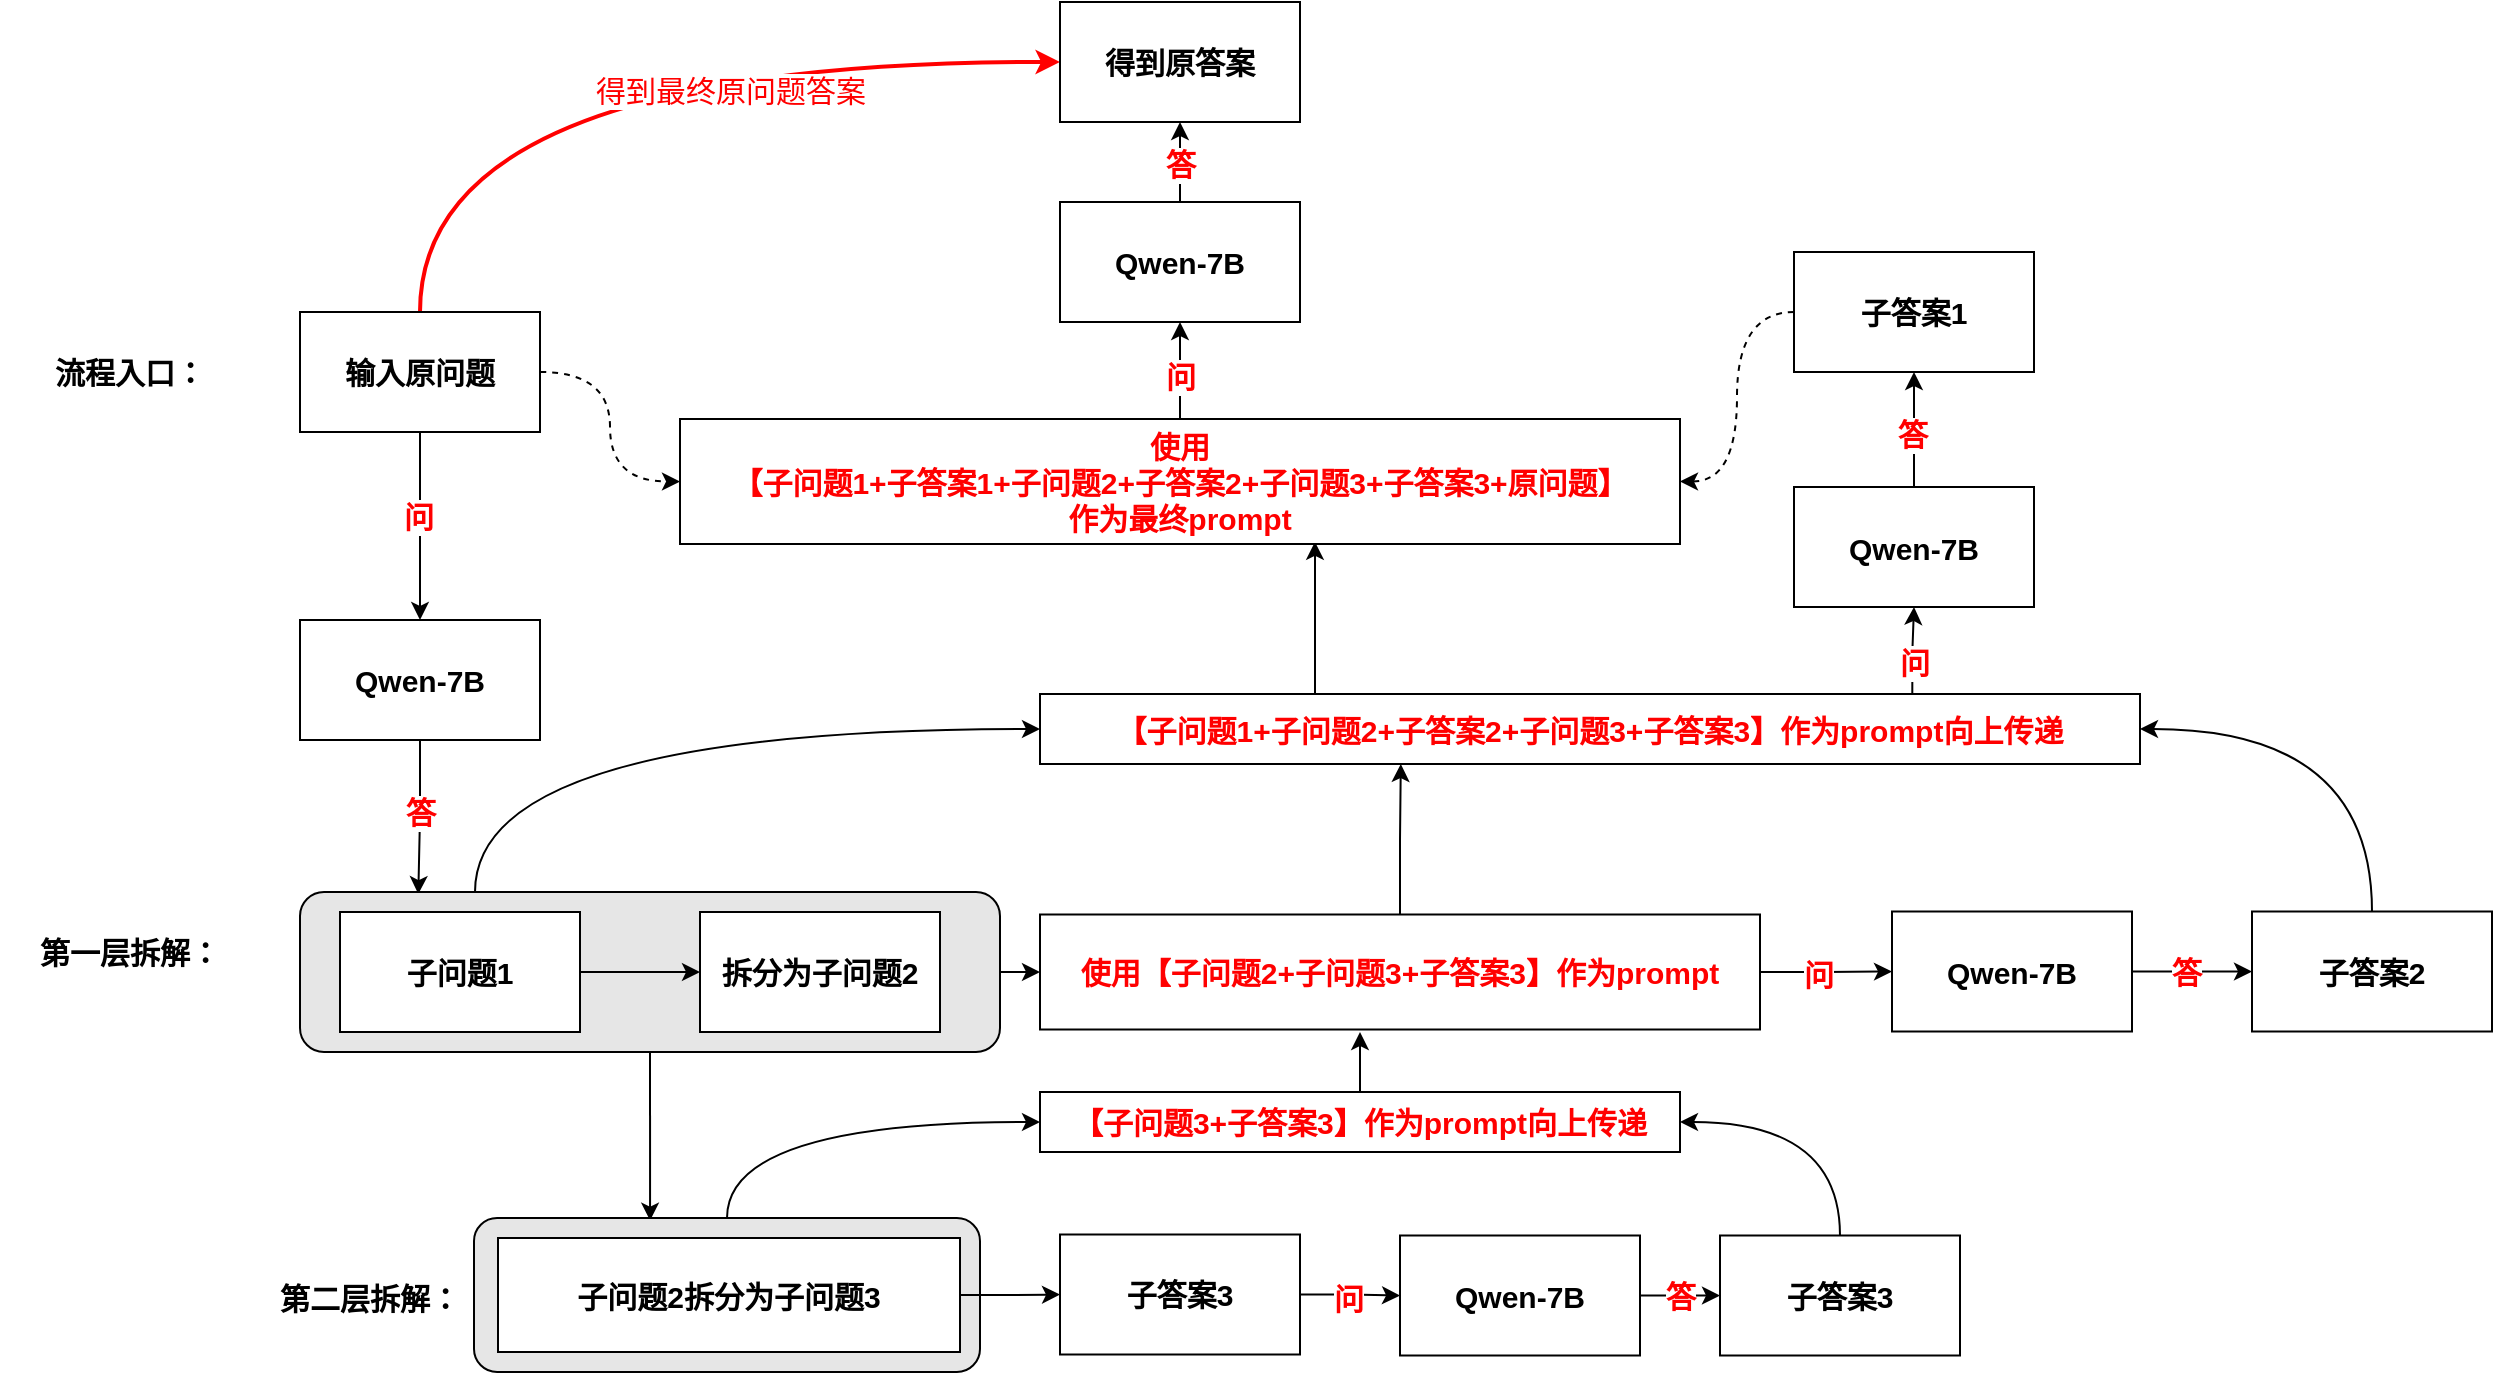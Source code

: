 <mxfile version="21.6.5" type="github">
  <diagram name="Page-1" id="c7558073-3199-34d8-9f00-42111426c3f3">
    <mxGraphModel dx="2388" dy="882" grid="1" gridSize="10" guides="1" tooltips="1" connect="1" arrows="1" fold="1" page="1" pageScale="1" pageWidth="826" pageHeight="1169" background="none" math="0" shadow="0">
      <root>
        <mxCell id="0" />
        <mxCell id="1" parent="0" />
        <mxCell id="9e882PETM-GQ6MXl8-cD-100" style="edgeStyle=orthogonalEdgeStyle;rounded=0;orthogonalLoop=1;jettySize=auto;html=1;entryX=0.5;entryY=0;entryDx=0;entryDy=0;fontSize=15;" edge="1" parent="1" source="9e882PETM-GQ6MXl8-cD-97" target="9e882PETM-GQ6MXl8-cD-99">
          <mxGeometry relative="1" as="geometry" />
        </mxCell>
        <mxCell id="9e882PETM-GQ6MXl8-cD-101" value="&lt;font color=&quot;#ff0000&quot; style=&quot;font-size: 15px;&quot;&gt;&lt;b style=&quot;font-size: 15px;&quot;&gt;问&lt;/b&gt;&lt;/font&gt;" style="edgeLabel;html=1;align=center;verticalAlign=middle;resizable=0;points=[];fontSize=15;" vertex="1" connectable="0" parent="9e882PETM-GQ6MXl8-cD-100">
          <mxGeometry x="-0.12" y="-1" relative="1" as="geometry">
            <mxPoint as="offset" />
          </mxGeometry>
        </mxCell>
        <mxCell id="9e882PETM-GQ6MXl8-cD-145" style="edgeStyle=orthogonalEdgeStyle;rounded=0;orthogonalLoop=1;jettySize=auto;html=1;exitX=1;exitY=0.5;exitDx=0;exitDy=0;entryX=0;entryY=0.5;entryDx=0;entryDy=0;curved=1;dashed=1;fontSize=15;" edge="1" parent="1" source="9e882PETM-GQ6MXl8-cD-97" target="9e882PETM-GQ6MXl8-cD-144">
          <mxGeometry relative="1" as="geometry" />
        </mxCell>
        <mxCell id="9e882PETM-GQ6MXl8-cD-158" style="edgeStyle=orthogonalEdgeStyle;rounded=0;orthogonalLoop=1;jettySize=auto;html=1;exitX=0.5;exitY=0;exitDx=0;exitDy=0;entryX=0;entryY=0.5;entryDx=0;entryDy=0;curved=1;strokeColor=#FF0000;strokeWidth=2;fontSize=15;" edge="1" parent="1" source="9e882PETM-GQ6MXl8-cD-97" target="9e882PETM-GQ6MXl8-cD-155">
          <mxGeometry relative="1" as="geometry" />
        </mxCell>
        <mxCell id="9e882PETM-GQ6MXl8-cD-159" value="&lt;font color=&quot;#ff0000&quot; style=&quot;font-size: 15px;&quot;&gt;得到最终原问题答案&lt;/font&gt;" style="edgeLabel;html=1;align=center;verticalAlign=middle;resizable=0;points=[];fontSize=15;" vertex="1" connectable="0" parent="9e882PETM-GQ6MXl8-cD-158">
          <mxGeometry x="0.258" y="-14" relative="1" as="geometry">
            <mxPoint as="offset" />
          </mxGeometry>
        </mxCell>
        <mxCell id="9e882PETM-GQ6MXl8-cD-97" value="&lt;font style=&quot;font-size: 15px;&quot;&gt;&lt;b style=&quot;font-size: 15px;&quot;&gt;输入原问题&lt;/b&gt;&lt;/font&gt;" style="rounded=0;whiteSpace=wrap;html=1;fontSize=15;" vertex="1" parent="1">
          <mxGeometry x="-150" y="390" width="120" height="60" as="geometry" />
        </mxCell>
        <mxCell id="9e882PETM-GQ6MXl8-cD-98" value="&lt;b style=&quot;font-size: 15px;&quot;&gt;&lt;font style=&quot;font-size: 15px;&quot;&gt;流程入口：&lt;/font&gt;&lt;/b&gt;" style="text;html=1;strokeColor=none;fillColor=none;align=center;verticalAlign=middle;whiteSpace=wrap;rounded=0;fontSize=15;" vertex="1" parent="1">
          <mxGeometry x="-280" y="408.75" width="90" height="22.5" as="geometry" />
        </mxCell>
        <mxCell id="9e882PETM-GQ6MXl8-cD-113" style="edgeStyle=orthogonalEdgeStyle;rounded=0;orthogonalLoop=1;jettySize=auto;html=1;exitX=0.5;exitY=1;exitDx=0;exitDy=0;entryX=0.169;entryY=0.013;entryDx=0;entryDy=0;entryPerimeter=0;fontSize=15;" edge="1" parent="1" source="9e882PETM-GQ6MXl8-cD-99" target="9e882PETM-GQ6MXl8-cD-109">
          <mxGeometry relative="1" as="geometry" />
        </mxCell>
        <mxCell id="9e882PETM-GQ6MXl8-cD-114" value="&lt;b style=&quot;border-color: var(--border-color); color: rgb(255, 0, 0); font-size: 15px;&quot;&gt;答&lt;/b&gt;" style="edgeLabel;html=1;align=center;verticalAlign=middle;resizable=0;points=[];fontSize=15;" vertex="1" connectable="0" parent="9e882PETM-GQ6MXl8-cD-113">
          <mxGeometry x="-0.088" relative="1" as="geometry">
            <mxPoint as="offset" />
          </mxGeometry>
        </mxCell>
        <mxCell id="9e882PETM-GQ6MXl8-cD-99" value="&lt;font style=&quot;font-size: 15px;&quot;&gt;&lt;b style=&quot;font-size: 15px;&quot;&gt;Qwen-7B&lt;br style=&quot;font-size: 15px;&quot;&gt;&lt;/b&gt;&lt;/font&gt;" style="rounded=0;whiteSpace=wrap;html=1;fontSize=15;" vertex="1" parent="1">
          <mxGeometry x="-150" y="544" width="120" height="60" as="geometry" />
        </mxCell>
        <mxCell id="9e882PETM-GQ6MXl8-cD-102" value="&lt;b style=&quot;font-size: 15px;&quot;&gt;&lt;font style=&quot;font-size: 15px;&quot;&gt;第一层拆解：&lt;/font&gt;&lt;/b&gt;" style="text;html=1;strokeColor=none;fillColor=none;align=center;verticalAlign=middle;whiteSpace=wrap;rounded=0;fontSize=15;" vertex="1" parent="1">
          <mxGeometry x="-300" y="700" width="130" height="20" as="geometry" />
        </mxCell>
        <mxCell id="9e882PETM-GQ6MXl8-cD-116" style="edgeStyle=orthogonalEdgeStyle;rounded=1;orthogonalLoop=1;jettySize=auto;html=1;exitX=0.25;exitY=0;exitDx=0;exitDy=0;entryX=0;entryY=0.5;entryDx=0;entryDy=0;curved=1;fontSize=15;" edge="1" parent="1" source="9e882PETM-GQ6MXl8-cD-109" target="9e882PETM-GQ6MXl8-cD-115">
          <mxGeometry relative="1" as="geometry" />
        </mxCell>
        <mxCell id="9e882PETM-GQ6MXl8-cD-118" style="edgeStyle=orthogonalEdgeStyle;rounded=0;orthogonalLoop=1;jettySize=auto;html=1;exitX=1;exitY=0.5;exitDx=0;exitDy=0;entryX=0;entryY=0.5;entryDx=0;entryDy=0;fontSize=15;" edge="1" parent="1" source="9e882PETM-GQ6MXl8-cD-109" target="9e882PETM-GQ6MXl8-cD-117">
          <mxGeometry relative="1" as="geometry" />
        </mxCell>
        <mxCell id="9e882PETM-GQ6MXl8-cD-143" style="edgeStyle=orthogonalEdgeStyle;rounded=0;orthogonalLoop=1;jettySize=auto;html=1;exitX=0.5;exitY=1;exitDx=0;exitDy=0;entryX=0.348;entryY=0.017;entryDx=0;entryDy=0;entryPerimeter=0;fontSize=15;" edge="1" parent="1" source="9e882PETM-GQ6MXl8-cD-109" target="9e882PETM-GQ6MXl8-cD-127">
          <mxGeometry relative="1" as="geometry" />
        </mxCell>
        <mxCell id="9e882PETM-GQ6MXl8-cD-109" value="" style="rounded=1;whiteSpace=wrap;html=1;fontSize=15;fillColor=#E6E6E6;" vertex="1" parent="1">
          <mxGeometry x="-150" y="680" width="350" height="80" as="geometry" />
        </mxCell>
        <mxCell id="9e882PETM-GQ6MXl8-cD-112" style="edgeStyle=orthogonalEdgeStyle;rounded=0;orthogonalLoop=1;jettySize=auto;html=1;exitX=1;exitY=0.5;exitDx=0;exitDy=0;entryX=0;entryY=0.5;entryDx=0;entryDy=0;fontSize=15;" edge="1" parent="1" source="9e882PETM-GQ6MXl8-cD-110" target="9e882PETM-GQ6MXl8-cD-111">
          <mxGeometry relative="1" as="geometry" />
        </mxCell>
        <mxCell id="9e882PETM-GQ6MXl8-cD-110" value="&lt;font style=&quot;font-size: 15px;&quot;&gt;&lt;b style=&quot;font-size: 15px;&quot;&gt;子问题1&lt;/b&gt;&lt;/font&gt;" style="rounded=0;whiteSpace=wrap;html=1;fontSize=15;" vertex="1" parent="1">
          <mxGeometry x="-130" y="690" width="120" height="60" as="geometry" />
        </mxCell>
        <mxCell id="9e882PETM-GQ6MXl8-cD-111" value="&lt;font style=&quot;font-size: 15px;&quot;&gt;&lt;b style=&quot;font-size: 15px;&quot;&gt;拆分为子问题2&lt;/b&gt;&lt;/font&gt;" style="rounded=0;whiteSpace=wrap;html=1;fontSize=15;" vertex="1" parent="1">
          <mxGeometry x="50" y="690" width="120" height="60" as="geometry" />
        </mxCell>
        <mxCell id="9e882PETM-GQ6MXl8-cD-148" style="edgeStyle=orthogonalEdgeStyle;rounded=0;orthogonalLoop=1;jettySize=auto;html=1;exitX=0.793;exitY=0.034;exitDx=0;exitDy=0;entryX=0.5;entryY=1;entryDx=0;entryDy=0;fontSize=15;exitPerimeter=0;" edge="1" parent="1" source="9e882PETM-GQ6MXl8-cD-115" target="9e882PETM-GQ6MXl8-cD-147">
          <mxGeometry relative="1" as="geometry" />
        </mxCell>
        <mxCell id="9e882PETM-GQ6MXl8-cD-151" value="&lt;b style=&quot;border-color: var(--border-color); color: rgb(255, 0, 0); font-size: 15px;&quot;&gt;问&lt;/b&gt;" style="edgeLabel;html=1;align=center;verticalAlign=middle;resizable=0;points=[];fontSize=15;" vertex="1" connectable="0" parent="9e882PETM-GQ6MXl8-cD-148">
          <mxGeometry x="-0.225" relative="1" as="geometry">
            <mxPoint x="1" as="offset" />
          </mxGeometry>
        </mxCell>
        <mxCell id="9e882PETM-GQ6MXl8-cD-163" style="edgeStyle=orthogonalEdgeStyle;rounded=0;orthogonalLoop=1;jettySize=auto;html=1;exitX=0.25;exitY=0;exitDx=0;exitDy=0;entryX=0.635;entryY=0.983;entryDx=0;entryDy=0;entryPerimeter=0;fontSize=15;" edge="1" parent="1" source="9e882PETM-GQ6MXl8-cD-115" target="9e882PETM-GQ6MXl8-cD-144">
          <mxGeometry relative="1" as="geometry" />
        </mxCell>
        <mxCell id="9e882PETM-GQ6MXl8-cD-115" value="&lt;span style=&quot;font-size: 15px;&quot;&gt;&lt;b style=&quot;font-size: 15px;&quot;&gt;&lt;font color=&quot;#ff0000&quot; style=&quot;font-size: 15px;&quot;&gt;【子问题1+子问题2+子答案2+子问题3+子答案3】作为prompt向上传递&lt;/font&gt;&lt;/b&gt;&lt;/span&gt;" style="rounded=0;whiteSpace=wrap;html=1;fontSize=15;" vertex="1" parent="1">
          <mxGeometry x="220" y="581" width="550" height="35" as="geometry" />
        </mxCell>
        <mxCell id="9e882PETM-GQ6MXl8-cD-120" style="edgeStyle=orthogonalEdgeStyle;rounded=0;orthogonalLoop=1;jettySize=auto;html=1;exitX=1;exitY=0.5;exitDx=0;exitDy=0;entryX=0;entryY=0.5;entryDx=0;entryDy=0;fontSize=15;" edge="1" parent="1" source="9e882PETM-GQ6MXl8-cD-117" target="9e882PETM-GQ6MXl8-cD-119">
          <mxGeometry relative="1" as="geometry" />
        </mxCell>
        <mxCell id="9e882PETM-GQ6MXl8-cD-121" value="&lt;b style=&quot;border-color: var(--border-color); color: rgb(255, 0, 0); font-size: 15px;&quot;&gt;问&lt;/b&gt;" style="edgeLabel;html=1;align=center;verticalAlign=middle;resizable=0;points=[];fontSize=15;" vertex="1" connectable="0" parent="9e882PETM-GQ6MXl8-cD-120">
          <mxGeometry x="-0.144" y="-1" relative="1" as="geometry">
            <mxPoint as="offset" />
          </mxGeometry>
        </mxCell>
        <mxCell id="9e882PETM-GQ6MXl8-cD-124" style="edgeStyle=orthogonalEdgeStyle;rounded=0;orthogonalLoop=1;jettySize=auto;html=1;exitX=0.5;exitY=0;exitDx=0;exitDy=0;entryX=0.328;entryY=1;entryDx=0;entryDy=0;entryPerimeter=0;fontSize=15;" edge="1" parent="1" source="9e882PETM-GQ6MXl8-cD-117" target="9e882PETM-GQ6MXl8-cD-115">
          <mxGeometry relative="1" as="geometry" />
        </mxCell>
        <mxCell id="9e882PETM-GQ6MXl8-cD-117" value="&lt;span style=&quot;font-size: 15px;&quot;&gt;&lt;b style=&quot;font-size: 15px;&quot;&gt;&lt;font color=&quot;#ff0000&quot; style=&quot;font-size: 15px;&quot;&gt;使用【子问题2+子问题3+子答案3】作为prompt&lt;/font&gt;&lt;/b&gt;&lt;/span&gt;" style="rounded=0;whiteSpace=wrap;html=1;fontSize=15;" vertex="1" parent="1">
          <mxGeometry x="220" y="691.25" width="360" height="57.5" as="geometry" />
        </mxCell>
        <mxCell id="9e882PETM-GQ6MXl8-cD-123" style="edgeStyle=orthogonalEdgeStyle;rounded=0;orthogonalLoop=1;jettySize=auto;html=1;exitX=1;exitY=0.5;exitDx=0;exitDy=0;entryX=0;entryY=0.5;entryDx=0;entryDy=0;fontSize=15;" edge="1" parent="1" source="9e882PETM-GQ6MXl8-cD-119" target="9e882PETM-GQ6MXl8-cD-122">
          <mxGeometry relative="1" as="geometry" />
        </mxCell>
        <mxCell id="9e882PETM-GQ6MXl8-cD-126" value="&lt;b style=&quot;border-color: var(--border-color); color: rgb(255, 0, 0); font-size: 15px;&quot;&gt;答&lt;/b&gt;" style="edgeLabel;html=1;align=center;verticalAlign=middle;resizable=0;points=[];fontSize=15;" vertex="1" connectable="0" parent="9e882PETM-GQ6MXl8-cD-123">
          <mxGeometry x="-0.122" relative="1" as="geometry">
            <mxPoint as="offset" />
          </mxGeometry>
        </mxCell>
        <mxCell id="9e882PETM-GQ6MXl8-cD-119" value="&lt;b style=&quot;border-color: var(--border-color); font-size: 15px;&quot;&gt;Qwen-7B&lt;/b&gt;" style="rounded=0;whiteSpace=wrap;html=1;fontSize=15;" vertex="1" parent="1">
          <mxGeometry x="646" y="689.75" width="120" height="60" as="geometry" />
        </mxCell>
        <mxCell id="9e882PETM-GQ6MXl8-cD-125" style="edgeStyle=orthogonalEdgeStyle;rounded=0;orthogonalLoop=1;jettySize=auto;html=1;exitX=0.5;exitY=0;exitDx=0;exitDy=0;entryX=1;entryY=0.5;entryDx=0;entryDy=0;curved=1;fontSize=15;" edge="1" parent="1" source="9e882PETM-GQ6MXl8-cD-122" target="9e882PETM-GQ6MXl8-cD-115">
          <mxGeometry relative="1" as="geometry" />
        </mxCell>
        <mxCell id="9e882PETM-GQ6MXl8-cD-122" value="&lt;span style=&quot;font-size: 15px;&quot;&gt;&lt;b style=&quot;font-size: 15px;&quot;&gt;子答案2&lt;/b&gt;&lt;/span&gt;" style="rounded=0;whiteSpace=wrap;html=1;fontSize=15;" vertex="1" parent="1">
          <mxGeometry x="826" y="689.75" width="120" height="60" as="geometry" />
        </mxCell>
        <mxCell id="9e882PETM-GQ6MXl8-cD-132" style="edgeStyle=orthogonalEdgeStyle;rounded=0;orthogonalLoop=1;jettySize=auto;html=1;exitX=0.5;exitY=0;exitDx=0;exitDy=0;entryX=0;entryY=0.5;entryDx=0;entryDy=0;curved=1;fontSize=15;" edge="1" parent="1" source="9e882PETM-GQ6MXl8-cD-127" target="9e882PETM-GQ6MXl8-cD-130">
          <mxGeometry relative="1" as="geometry" />
        </mxCell>
        <mxCell id="9e882PETM-GQ6MXl8-cD-127" value="" style="rounded=1;whiteSpace=wrap;html=1;fontSize=15;fillColor=#E6E6E6;" vertex="1" parent="1">
          <mxGeometry x="-63" y="843" width="253" height="77" as="geometry" />
        </mxCell>
        <mxCell id="9e882PETM-GQ6MXl8-cD-128" value="&lt;b style=&quot;font-size: 15px;&quot;&gt;&lt;font style=&quot;font-size: 15px;&quot;&gt;第二层拆解：&lt;/font&gt;&lt;/b&gt;" style="text;html=1;strokeColor=none;fillColor=none;align=center;verticalAlign=middle;whiteSpace=wrap;rounded=0;fontSize=15;" vertex="1" parent="1">
          <mxGeometry x="-180" y="873" width="130" height="20" as="geometry" />
        </mxCell>
        <mxCell id="9e882PETM-GQ6MXl8-cD-131" style="edgeStyle=orthogonalEdgeStyle;rounded=0;orthogonalLoop=1;jettySize=auto;html=1;exitX=0.5;exitY=0;exitDx=0;exitDy=0;fontSize=15;" edge="1" parent="1" source="9e882PETM-GQ6MXl8-cD-130">
          <mxGeometry relative="1" as="geometry">
            <mxPoint x="380" y="750" as="targetPoint" />
          </mxGeometry>
        </mxCell>
        <mxCell id="9e882PETM-GQ6MXl8-cD-130" value="&lt;span style=&quot;font-size: 15px;&quot;&gt;&lt;b style=&quot;font-size: 15px;&quot;&gt;&lt;font color=&quot;#ff0000&quot; style=&quot;font-size: 15px;&quot;&gt;【子问题3+子答案3】作为prompt向上传递&lt;/font&gt;&lt;/b&gt;&lt;/span&gt;" style="rounded=0;whiteSpace=wrap;html=1;fontSize=15;" vertex="1" parent="1">
          <mxGeometry x="220" y="780" width="320" height="30" as="geometry" />
        </mxCell>
        <mxCell id="9e882PETM-GQ6MXl8-cD-137" value="" style="edgeStyle=orthogonalEdgeStyle;rounded=0;orthogonalLoop=1;jettySize=auto;html=1;fontSize=15;" edge="1" parent="1" source="9e882PETM-GQ6MXl8-cD-133" target="9e882PETM-GQ6MXl8-cD-134">
          <mxGeometry relative="1" as="geometry" />
        </mxCell>
        <mxCell id="9e882PETM-GQ6MXl8-cD-133" value="&lt;font style=&quot;font-size: 15px;&quot;&gt;&lt;b style=&quot;font-size: 15px;&quot;&gt;子问题2拆分为子问题3&lt;/b&gt;&lt;/font&gt;" style="rounded=0;whiteSpace=wrap;html=1;fontSize=15;" vertex="1" parent="1">
          <mxGeometry x="-51" y="853" width="231" height="57" as="geometry" />
        </mxCell>
        <mxCell id="9e882PETM-GQ6MXl8-cD-138" value="" style="edgeStyle=orthogonalEdgeStyle;rounded=0;orthogonalLoop=1;jettySize=auto;html=1;fontSize=15;" edge="1" parent="1" source="9e882PETM-GQ6MXl8-cD-134" target="9e882PETM-GQ6MXl8-cD-135">
          <mxGeometry relative="1" as="geometry" />
        </mxCell>
        <mxCell id="9e882PETM-GQ6MXl8-cD-141" value="&lt;b style=&quot;border-color: var(--border-color); color: rgb(255, 0, 0); font-size: 15px;&quot;&gt;问&lt;/b&gt;" style="edgeLabel;html=1;align=center;verticalAlign=middle;resizable=0;points=[];fontSize=15;" vertex="1" connectable="0" parent="9e882PETM-GQ6MXl8-cD-138">
          <mxGeometry x="-0.05" y="-1" relative="1" as="geometry">
            <mxPoint as="offset" />
          </mxGeometry>
        </mxCell>
        <mxCell id="9e882PETM-GQ6MXl8-cD-134" value="&lt;span style=&quot;font-size: 15px;&quot;&gt;&lt;b style=&quot;font-size: 15px;&quot;&gt;子答案3&lt;/b&gt;&lt;/span&gt;" style="rounded=0;whiteSpace=wrap;html=1;fontSize=15;" vertex="1" parent="1">
          <mxGeometry x="230" y="851.25" width="120" height="60" as="geometry" />
        </mxCell>
        <mxCell id="9e882PETM-GQ6MXl8-cD-139" value="&lt;b style=&quot;border-color: var(--border-color); color: rgb(255, 0, 0); font-size: 15px;&quot;&gt;答&lt;/b&gt;" style="edgeStyle=orthogonalEdgeStyle;rounded=0;orthogonalLoop=1;jettySize=auto;html=1;fontSize=15;" edge="1" parent="1" source="9e882PETM-GQ6MXl8-cD-135" target="9e882PETM-GQ6MXl8-cD-136">
          <mxGeometry relative="1" as="geometry" />
        </mxCell>
        <mxCell id="9e882PETM-GQ6MXl8-cD-135" value="&lt;b style=&quot;border-color: var(--border-color); font-size: 15px;&quot;&gt;Qwen-7B&lt;/b&gt;" style="rounded=0;whiteSpace=wrap;html=1;fontSize=15;" vertex="1" parent="1">
          <mxGeometry x="400" y="851.75" width="120" height="60" as="geometry" />
        </mxCell>
        <mxCell id="9e882PETM-GQ6MXl8-cD-142" style="edgeStyle=orthogonalEdgeStyle;rounded=0;orthogonalLoop=1;jettySize=auto;html=1;exitX=0.5;exitY=0;exitDx=0;exitDy=0;entryX=1;entryY=0.5;entryDx=0;entryDy=0;curved=1;fontSize=15;" edge="1" parent="1" source="9e882PETM-GQ6MXl8-cD-136" target="9e882PETM-GQ6MXl8-cD-130">
          <mxGeometry relative="1" as="geometry" />
        </mxCell>
        <mxCell id="9e882PETM-GQ6MXl8-cD-136" value="&lt;span style=&quot;font-size: 15px;&quot;&gt;&lt;b style=&quot;font-size: 15px;&quot;&gt;子答案3&lt;/b&gt;&lt;/span&gt;" style="rounded=0;whiteSpace=wrap;html=1;fontSize=15;" vertex="1" parent="1">
          <mxGeometry x="560" y="851.75" width="120" height="60" as="geometry" />
        </mxCell>
        <mxCell id="9e882PETM-GQ6MXl8-cD-156" style="edgeStyle=orthogonalEdgeStyle;rounded=0;orthogonalLoop=1;jettySize=auto;html=1;exitX=0.5;exitY=0;exitDx=0;exitDy=0;entryX=0.5;entryY=1;entryDx=0;entryDy=0;fontSize=15;" edge="1" parent="1" source="9e882PETM-GQ6MXl8-cD-144" target="9e882PETM-GQ6MXl8-cD-154">
          <mxGeometry relative="1" as="geometry" />
        </mxCell>
        <mxCell id="9e882PETM-GQ6MXl8-cD-160" value="&lt;b style=&quot;border-color: var(--border-color); font-size: 15px; color: rgb(255, 0, 0);&quot;&gt;问&lt;/b&gt;" style="edgeLabel;html=1;align=center;verticalAlign=middle;resizable=0;points=[];fontSize=15;" vertex="1" connectable="0" parent="9e882PETM-GQ6MXl8-cD-156">
          <mxGeometry x="-0.111" relative="1" as="geometry">
            <mxPoint as="offset" />
          </mxGeometry>
        </mxCell>
        <mxCell id="9e882PETM-GQ6MXl8-cD-144" value="&lt;span style=&quot;font-size: 15px;&quot;&gt;&lt;b style=&quot;font-size: 15px;&quot;&gt;&lt;font style=&quot;font-size: 15px;&quot; color=&quot;#ff0000&quot;&gt;使用&lt;br style=&quot;font-size: 15px;&quot;&gt;【子问题1+子答案1+子问题2+子答案2+子问题3+子答案3+原问题】&lt;br style=&quot;font-size: 15px;&quot;&gt;作为最终prompt&lt;/font&gt;&lt;/b&gt;&lt;/span&gt;" style="rounded=0;whiteSpace=wrap;html=1;fontSize=15;" vertex="1" parent="1">
          <mxGeometry x="40" y="443.5" width="500" height="62.5" as="geometry" />
        </mxCell>
        <mxCell id="9e882PETM-GQ6MXl8-cD-150" value="" style="edgeStyle=orthogonalEdgeStyle;rounded=0;orthogonalLoop=1;jettySize=auto;html=1;fontSize=15;" edge="1" parent="1" source="9e882PETM-GQ6MXl8-cD-147" target="9e882PETM-GQ6MXl8-cD-149">
          <mxGeometry relative="1" as="geometry" />
        </mxCell>
        <mxCell id="9e882PETM-GQ6MXl8-cD-152" value="&lt;b style=&quot;border-color: var(--border-color); color: rgb(255, 0, 0); font-size: 15px;&quot;&gt;答&lt;/b&gt;" style="edgeLabel;html=1;align=center;verticalAlign=middle;resizable=0;points=[];fontSize=15;" vertex="1" connectable="0" parent="9e882PETM-GQ6MXl8-cD-150">
          <mxGeometry x="-0.055" y="1" relative="1" as="geometry">
            <mxPoint as="offset" />
          </mxGeometry>
        </mxCell>
        <mxCell id="9e882PETM-GQ6MXl8-cD-147" value="&lt;b style=&quot;border-color: var(--border-color); font-size: 15px;&quot;&gt;Qwen-7B&lt;/b&gt;" style="rounded=0;whiteSpace=wrap;html=1;fontSize=15;" vertex="1" parent="1">
          <mxGeometry x="597" y="477.5" width="120" height="60" as="geometry" />
        </mxCell>
        <mxCell id="9e882PETM-GQ6MXl8-cD-153" style="edgeStyle=orthogonalEdgeStyle;rounded=0;orthogonalLoop=1;jettySize=auto;html=1;exitX=0;exitY=0.5;exitDx=0;exitDy=0;entryX=1;entryY=0.5;entryDx=0;entryDy=0;curved=1;dashed=1;fontSize=15;" edge="1" parent="1" source="9e882PETM-GQ6MXl8-cD-149" target="9e882PETM-GQ6MXl8-cD-144">
          <mxGeometry relative="1" as="geometry" />
        </mxCell>
        <mxCell id="9e882PETM-GQ6MXl8-cD-149" value="&lt;span style=&quot;font-size: 15px;&quot;&gt;&lt;b style=&quot;font-size: 15px;&quot;&gt;子答案1&lt;/b&gt;&lt;/span&gt;" style="rounded=0;whiteSpace=wrap;html=1;fontSize=15;" vertex="1" parent="1">
          <mxGeometry x="597" y="360" width="120" height="60" as="geometry" />
        </mxCell>
        <mxCell id="9e882PETM-GQ6MXl8-cD-157" style="edgeStyle=orthogonalEdgeStyle;rounded=0;orthogonalLoop=1;jettySize=auto;html=1;entryX=0.5;entryY=1;entryDx=0;entryDy=0;fontSize=15;" edge="1" parent="1" source="9e882PETM-GQ6MXl8-cD-154" target="9e882PETM-GQ6MXl8-cD-155">
          <mxGeometry relative="1" as="geometry" />
        </mxCell>
        <mxCell id="9e882PETM-GQ6MXl8-cD-161" value="&lt;b style=&quot;border-color: var(--border-color); font-size: 15px; color: rgb(255, 0, 0);&quot;&gt;答&lt;/b&gt;" style="edgeLabel;html=1;align=center;verticalAlign=middle;resizable=0;points=[];fontSize=15;" vertex="1" connectable="0" parent="9e882PETM-GQ6MXl8-cD-157">
          <mxGeometry x="-0.017" relative="1" as="geometry">
            <mxPoint as="offset" />
          </mxGeometry>
        </mxCell>
        <mxCell id="9e882PETM-GQ6MXl8-cD-154" value="&lt;b style=&quot;border-color: var(--border-color); font-size: 15px;&quot;&gt;Qwen-7B&lt;/b&gt;" style="rounded=0;whiteSpace=wrap;html=1;fontSize=15;" vertex="1" parent="1">
          <mxGeometry x="230" y="335" width="120" height="60" as="geometry" />
        </mxCell>
        <mxCell id="9e882PETM-GQ6MXl8-cD-155" value="&lt;span style=&quot;font-size: 15px;&quot;&gt;&lt;b style=&quot;font-size: 15px;&quot;&gt;得到原答案&lt;/b&gt;&lt;/span&gt;" style="rounded=0;whiteSpace=wrap;html=1;fontSize=15;" vertex="1" parent="1">
          <mxGeometry x="230" y="235" width="120" height="60" as="geometry" />
        </mxCell>
      </root>
    </mxGraphModel>
  </diagram>
</mxfile>

